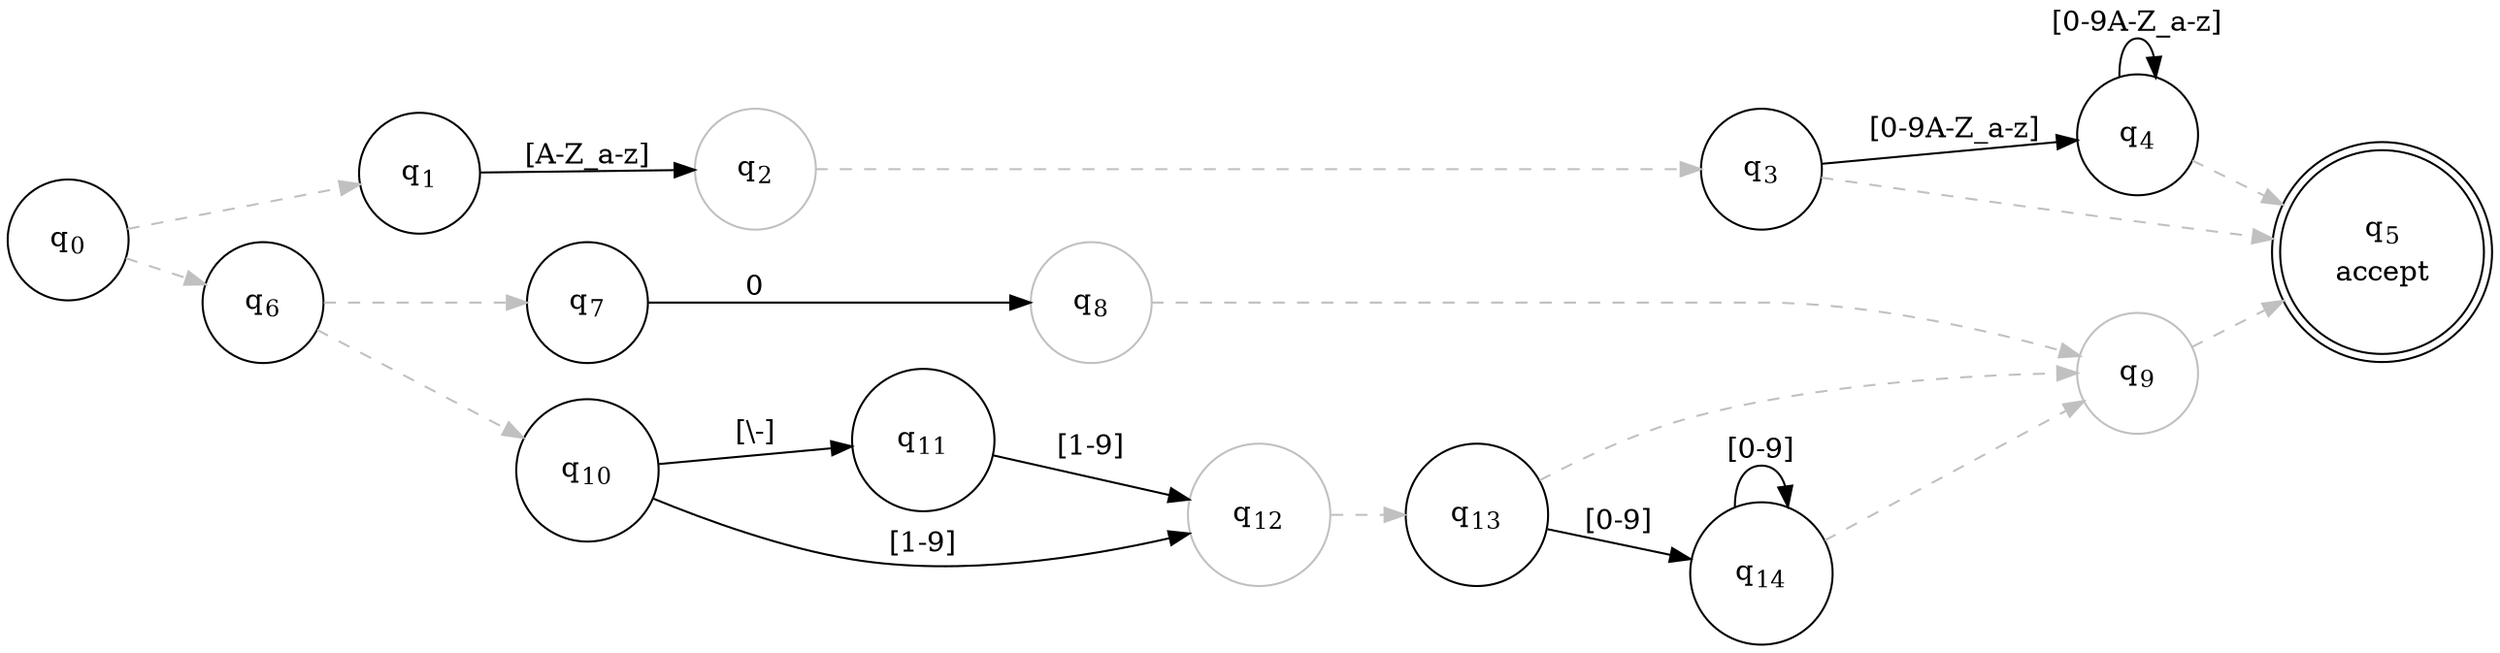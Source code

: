digraph FA {
rankdir=LR
node [shape=circle]
q0->q1 [style=dashed,color=gray]
q0->q6 [style=dashed,color=gray]
q1->q2 [label="[A-Z_a-z]"]
q2->q3 [style=dashed,color=gray]
q3->q4 [label="[0-9A-Z_a-z]"]
q3->q5 [style=dashed,color=gray]
q4->q4 [label="[0-9A-Z_a-z]"]
q4->q5 [style=dashed,color=gray]
q6->q7 [style=dashed,color=gray]
q6->q10 [style=dashed,color=gray]
q7->q8 [label="0"]
q8->q9 [style=dashed,color=gray]
q9->q5 [style=dashed,color=gray]
q10->q11 [label="[\\-]"]
q10->q12 [label="[1-9]"]
q11->q12 [label="[1-9]"]
q12->q13 [style=dashed,color=gray]
q13->q14 [label="[0-9]"]
q13->q9 [style=dashed,color=gray]
q14->q14 [label="[0-9]"]
q14->q9 [style=dashed,color=gray]
q0 [label=<<TABLE BORDER="0"><TR><TD>q<SUB>0</SUB></TD></TR></TABLE>>]
q1 [label=<<TABLE BORDER="0"><TR><TD>q<SUB>1</SUB></TD></TR></TABLE>>]
q2 [label=<<TABLE BORDER="0"><TR><TD>q<SUB>2</SUB></TD></TR></TABLE>>,color=gray]
q3 [label=<<TABLE BORDER="0"><TR><TD>q<SUB>3</SUB></TD></TR></TABLE>>]
q4 [label=<<TABLE BORDER="0"><TR><TD>q<SUB>4</SUB></TD></TR></TABLE>>]
q5 [label=<<TABLE BORDER="0"><TR><TD>q<SUB>5</SUB></TD></TR><TR><TD>accept</TD></TR></TABLE>>,shape=doublecircle]
q6 [label=<<TABLE BORDER="0"><TR><TD>q<SUB>6</SUB></TD></TR></TABLE>>]
q7 [label=<<TABLE BORDER="0"><TR><TD>q<SUB>7</SUB></TD></TR></TABLE>>]
q8 [label=<<TABLE BORDER="0"><TR><TD>q<SUB>8</SUB></TD></TR></TABLE>>,color=gray]
q9 [label=<<TABLE BORDER="0"><TR><TD>q<SUB>9</SUB></TD></TR></TABLE>>,color=gray]
q10 [label=<<TABLE BORDER="0"><TR><TD>q<SUB>10</SUB></TD></TR></TABLE>>]
q11 [label=<<TABLE BORDER="0"><TR><TD>q<SUB>11</SUB></TD></TR></TABLE>>]
q12 [label=<<TABLE BORDER="0"><TR><TD>q<SUB>12</SUB></TD></TR></TABLE>>,color=gray]
q13 [label=<<TABLE BORDER="0"><TR><TD>q<SUB>13</SUB></TD></TR></TABLE>>]
q14 [label=<<TABLE BORDER="0"><TR><TD>q<SUB>14</SUB></TD></TR></TABLE>>]
q5,q5 [shape=doublecircle]
q2,q8,q9,q12 [color=gray]
}
